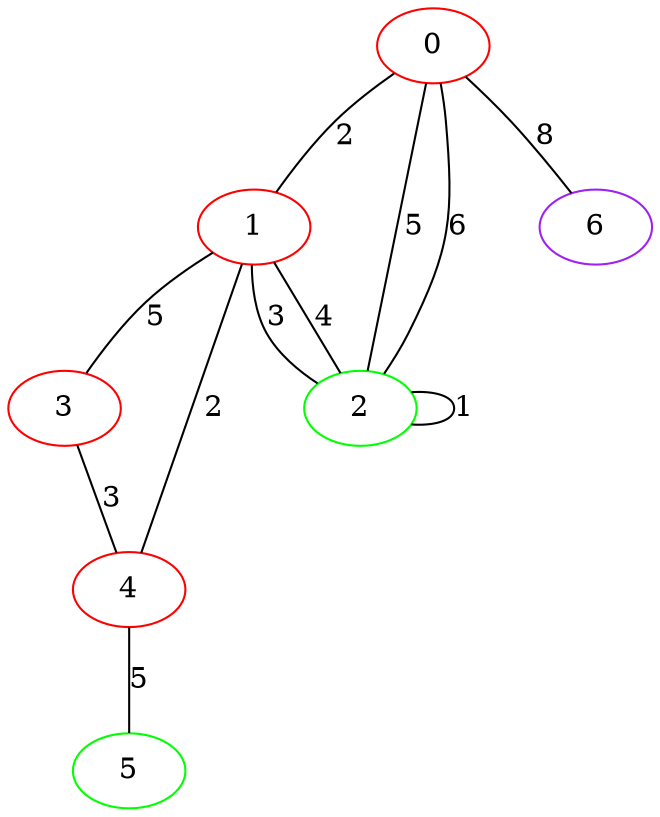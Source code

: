 graph "" {
0 [color=red, weight=1];
1 [color=red, weight=1];
2 [color=green, weight=2];
3 [color=red, weight=1];
4 [color=red, weight=1];
5 [color=green, weight=2];
6 [color=purple, weight=4];
0 -- 1  [key=0, label=2];
0 -- 2  [key=0, label=5];
0 -- 2  [key=1, label=6];
0 -- 6  [key=0, label=8];
1 -- 2  [key=0, label=3];
1 -- 2  [key=1, label=4];
1 -- 3  [key=0, label=5];
1 -- 4  [key=0, label=2];
2 -- 2  [key=0, label=1];
3 -- 4  [key=0, label=3];
4 -- 5  [key=0, label=5];
}
